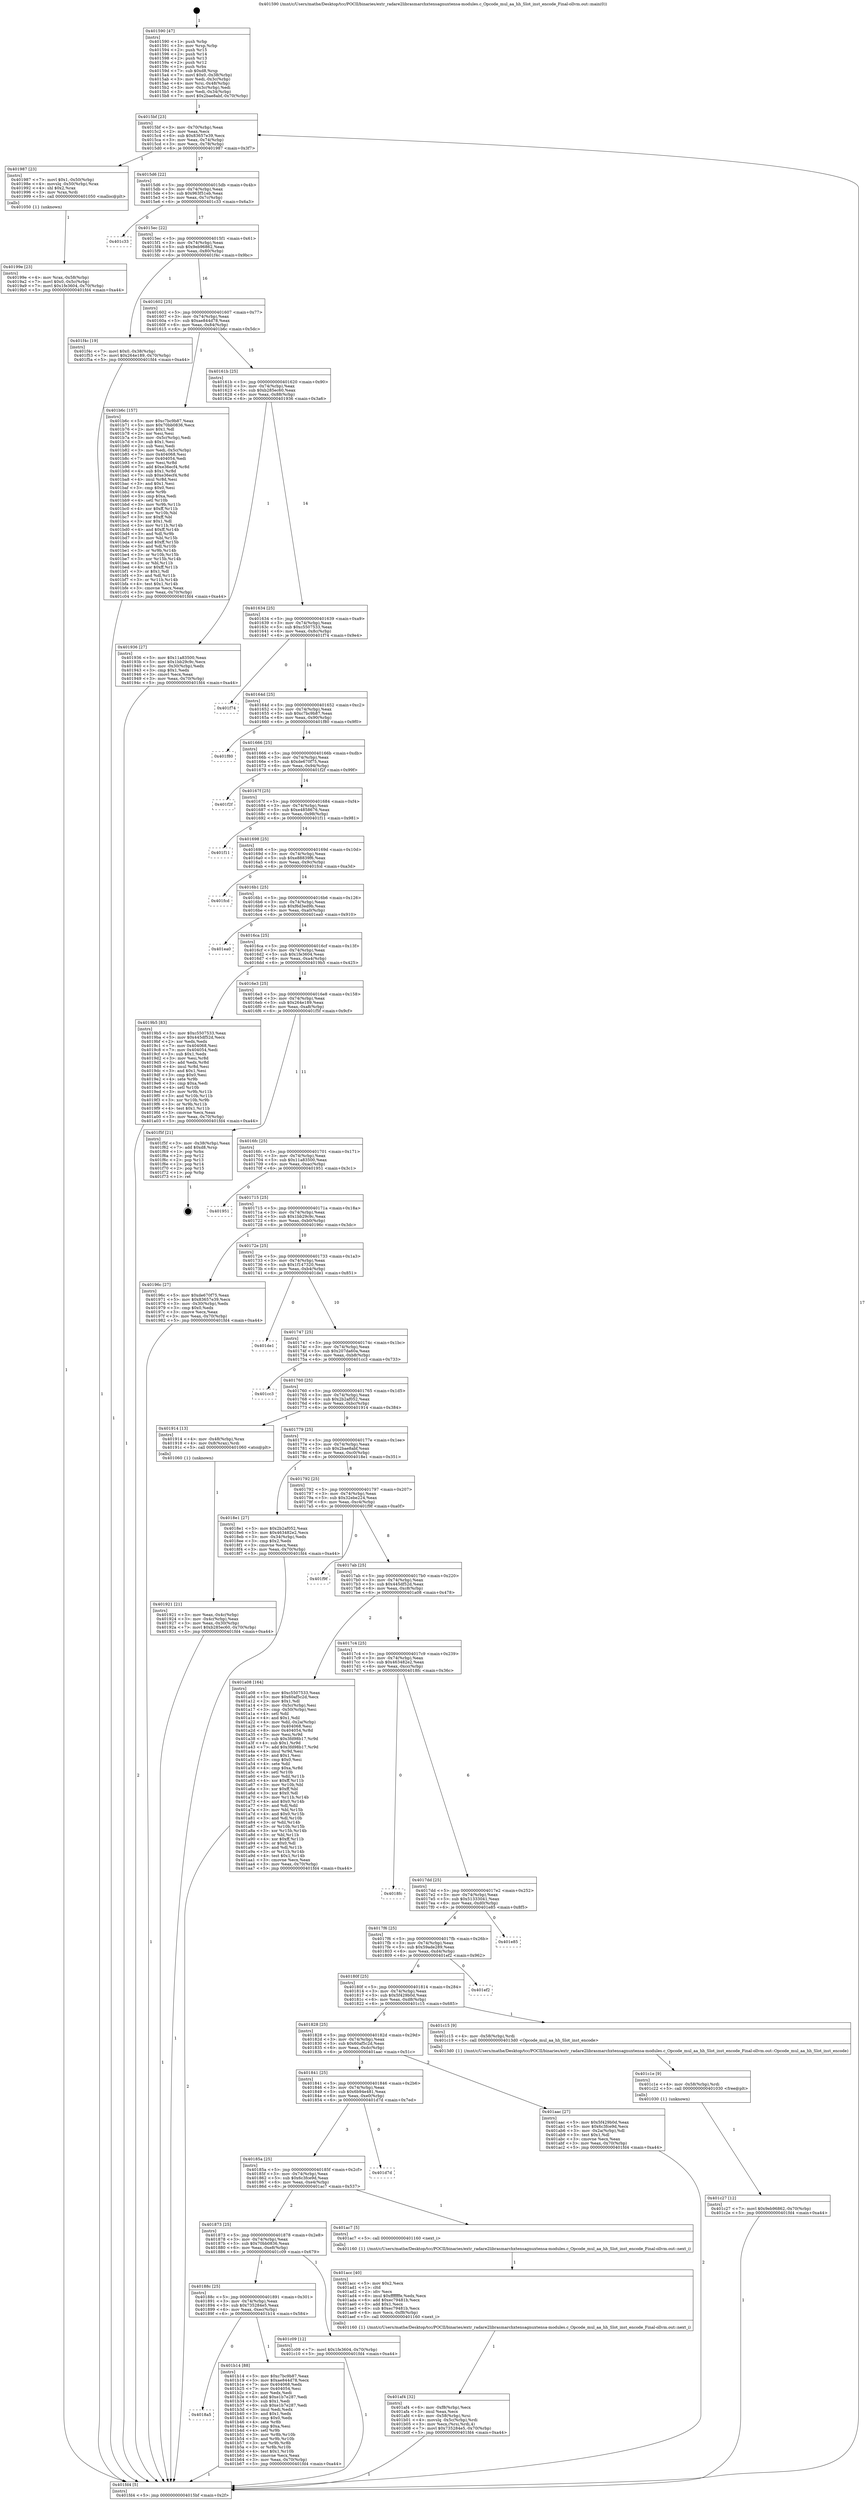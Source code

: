 digraph "0x401590" {
  label = "0x401590 (/mnt/c/Users/mathe/Desktop/tcc/POCII/binaries/extr_radare2librasmarchxtensagnuxtensa-modules.c_Opcode_mul_aa_hh_Slot_inst_encode_Final-ollvm.out::main(0))"
  labelloc = "t"
  node[shape=record]

  Entry [label="",width=0.3,height=0.3,shape=circle,fillcolor=black,style=filled]
  "0x4015bf" [label="{
     0x4015bf [23]\l
     | [instrs]\l
     &nbsp;&nbsp;0x4015bf \<+3\>: mov -0x70(%rbp),%eax\l
     &nbsp;&nbsp;0x4015c2 \<+2\>: mov %eax,%ecx\l
     &nbsp;&nbsp;0x4015c4 \<+6\>: sub $0x83657e39,%ecx\l
     &nbsp;&nbsp;0x4015ca \<+3\>: mov %eax,-0x74(%rbp)\l
     &nbsp;&nbsp;0x4015cd \<+3\>: mov %ecx,-0x78(%rbp)\l
     &nbsp;&nbsp;0x4015d0 \<+6\>: je 0000000000401987 \<main+0x3f7\>\l
  }"]
  "0x401987" [label="{
     0x401987 [23]\l
     | [instrs]\l
     &nbsp;&nbsp;0x401987 \<+7\>: movl $0x1,-0x50(%rbp)\l
     &nbsp;&nbsp;0x40198e \<+4\>: movslq -0x50(%rbp),%rax\l
     &nbsp;&nbsp;0x401992 \<+4\>: shl $0x2,%rax\l
     &nbsp;&nbsp;0x401996 \<+3\>: mov %rax,%rdi\l
     &nbsp;&nbsp;0x401999 \<+5\>: call 0000000000401050 \<malloc@plt\>\l
     | [calls]\l
     &nbsp;&nbsp;0x401050 \{1\} (unknown)\l
  }"]
  "0x4015d6" [label="{
     0x4015d6 [22]\l
     | [instrs]\l
     &nbsp;&nbsp;0x4015d6 \<+5\>: jmp 00000000004015db \<main+0x4b\>\l
     &nbsp;&nbsp;0x4015db \<+3\>: mov -0x74(%rbp),%eax\l
     &nbsp;&nbsp;0x4015de \<+5\>: sub $0x963f51eb,%eax\l
     &nbsp;&nbsp;0x4015e3 \<+3\>: mov %eax,-0x7c(%rbp)\l
     &nbsp;&nbsp;0x4015e6 \<+6\>: je 0000000000401c33 \<main+0x6a3\>\l
  }"]
  Exit [label="",width=0.3,height=0.3,shape=circle,fillcolor=black,style=filled,peripheries=2]
  "0x401c33" [label="{
     0x401c33\l
  }", style=dashed]
  "0x4015ec" [label="{
     0x4015ec [22]\l
     | [instrs]\l
     &nbsp;&nbsp;0x4015ec \<+5\>: jmp 00000000004015f1 \<main+0x61\>\l
     &nbsp;&nbsp;0x4015f1 \<+3\>: mov -0x74(%rbp),%eax\l
     &nbsp;&nbsp;0x4015f4 \<+5\>: sub $0x9eb96862,%eax\l
     &nbsp;&nbsp;0x4015f9 \<+3\>: mov %eax,-0x80(%rbp)\l
     &nbsp;&nbsp;0x4015fc \<+6\>: je 0000000000401f4c \<main+0x9bc\>\l
  }"]
  "0x401c27" [label="{
     0x401c27 [12]\l
     | [instrs]\l
     &nbsp;&nbsp;0x401c27 \<+7\>: movl $0x9eb96862,-0x70(%rbp)\l
     &nbsp;&nbsp;0x401c2e \<+5\>: jmp 0000000000401fd4 \<main+0xa44\>\l
  }"]
  "0x401f4c" [label="{
     0x401f4c [19]\l
     | [instrs]\l
     &nbsp;&nbsp;0x401f4c \<+7\>: movl $0x0,-0x38(%rbp)\l
     &nbsp;&nbsp;0x401f53 \<+7\>: movl $0x264e189,-0x70(%rbp)\l
     &nbsp;&nbsp;0x401f5a \<+5\>: jmp 0000000000401fd4 \<main+0xa44\>\l
  }"]
  "0x401602" [label="{
     0x401602 [25]\l
     | [instrs]\l
     &nbsp;&nbsp;0x401602 \<+5\>: jmp 0000000000401607 \<main+0x77\>\l
     &nbsp;&nbsp;0x401607 \<+3\>: mov -0x74(%rbp),%eax\l
     &nbsp;&nbsp;0x40160a \<+5\>: sub $0xae844d78,%eax\l
     &nbsp;&nbsp;0x40160f \<+6\>: mov %eax,-0x84(%rbp)\l
     &nbsp;&nbsp;0x401615 \<+6\>: je 0000000000401b6c \<main+0x5dc\>\l
  }"]
  "0x401c1e" [label="{
     0x401c1e [9]\l
     | [instrs]\l
     &nbsp;&nbsp;0x401c1e \<+4\>: mov -0x58(%rbp),%rdi\l
     &nbsp;&nbsp;0x401c22 \<+5\>: call 0000000000401030 \<free@plt\>\l
     | [calls]\l
     &nbsp;&nbsp;0x401030 \{1\} (unknown)\l
  }"]
  "0x401b6c" [label="{
     0x401b6c [157]\l
     | [instrs]\l
     &nbsp;&nbsp;0x401b6c \<+5\>: mov $0xc7bc9b87,%eax\l
     &nbsp;&nbsp;0x401b71 \<+5\>: mov $0x70bb0836,%ecx\l
     &nbsp;&nbsp;0x401b76 \<+2\>: mov $0x1,%dl\l
     &nbsp;&nbsp;0x401b78 \<+2\>: xor %esi,%esi\l
     &nbsp;&nbsp;0x401b7a \<+3\>: mov -0x5c(%rbp),%edi\l
     &nbsp;&nbsp;0x401b7d \<+3\>: sub $0x1,%esi\l
     &nbsp;&nbsp;0x401b80 \<+2\>: sub %esi,%edi\l
     &nbsp;&nbsp;0x401b82 \<+3\>: mov %edi,-0x5c(%rbp)\l
     &nbsp;&nbsp;0x401b85 \<+7\>: mov 0x404068,%esi\l
     &nbsp;&nbsp;0x401b8c \<+7\>: mov 0x404054,%edi\l
     &nbsp;&nbsp;0x401b93 \<+3\>: mov %esi,%r8d\l
     &nbsp;&nbsp;0x401b96 \<+7\>: add $0xe36ecf4,%r8d\l
     &nbsp;&nbsp;0x401b9d \<+4\>: sub $0x1,%r8d\l
     &nbsp;&nbsp;0x401ba1 \<+7\>: sub $0xe36ecf4,%r8d\l
     &nbsp;&nbsp;0x401ba8 \<+4\>: imul %r8d,%esi\l
     &nbsp;&nbsp;0x401bac \<+3\>: and $0x1,%esi\l
     &nbsp;&nbsp;0x401baf \<+3\>: cmp $0x0,%esi\l
     &nbsp;&nbsp;0x401bb2 \<+4\>: sete %r9b\l
     &nbsp;&nbsp;0x401bb6 \<+3\>: cmp $0xa,%edi\l
     &nbsp;&nbsp;0x401bb9 \<+4\>: setl %r10b\l
     &nbsp;&nbsp;0x401bbd \<+3\>: mov %r9b,%r11b\l
     &nbsp;&nbsp;0x401bc0 \<+4\>: xor $0xff,%r11b\l
     &nbsp;&nbsp;0x401bc4 \<+3\>: mov %r10b,%bl\l
     &nbsp;&nbsp;0x401bc7 \<+3\>: xor $0xff,%bl\l
     &nbsp;&nbsp;0x401bca \<+3\>: xor $0x1,%dl\l
     &nbsp;&nbsp;0x401bcd \<+3\>: mov %r11b,%r14b\l
     &nbsp;&nbsp;0x401bd0 \<+4\>: and $0xff,%r14b\l
     &nbsp;&nbsp;0x401bd4 \<+3\>: and %dl,%r9b\l
     &nbsp;&nbsp;0x401bd7 \<+3\>: mov %bl,%r15b\l
     &nbsp;&nbsp;0x401bda \<+4\>: and $0xff,%r15b\l
     &nbsp;&nbsp;0x401bde \<+3\>: and %dl,%r10b\l
     &nbsp;&nbsp;0x401be1 \<+3\>: or %r9b,%r14b\l
     &nbsp;&nbsp;0x401be4 \<+3\>: or %r10b,%r15b\l
     &nbsp;&nbsp;0x401be7 \<+3\>: xor %r15b,%r14b\l
     &nbsp;&nbsp;0x401bea \<+3\>: or %bl,%r11b\l
     &nbsp;&nbsp;0x401bed \<+4\>: xor $0xff,%r11b\l
     &nbsp;&nbsp;0x401bf1 \<+3\>: or $0x1,%dl\l
     &nbsp;&nbsp;0x401bf4 \<+3\>: and %dl,%r11b\l
     &nbsp;&nbsp;0x401bf7 \<+3\>: or %r11b,%r14b\l
     &nbsp;&nbsp;0x401bfa \<+4\>: test $0x1,%r14b\l
     &nbsp;&nbsp;0x401bfe \<+3\>: cmovne %ecx,%eax\l
     &nbsp;&nbsp;0x401c01 \<+3\>: mov %eax,-0x70(%rbp)\l
     &nbsp;&nbsp;0x401c04 \<+5\>: jmp 0000000000401fd4 \<main+0xa44\>\l
  }"]
  "0x40161b" [label="{
     0x40161b [25]\l
     | [instrs]\l
     &nbsp;&nbsp;0x40161b \<+5\>: jmp 0000000000401620 \<main+0x90\>\l
     &nbsp;&nbsp;0x401620 \<+3\>: mov -0x74(%rbp),%eax\l
     &nbsp;&nbsp;0x401623 \<+5\>: sub $0xb285ec60,%eax\l
     &nbsp;&nbsp;0x401628 \<+6\>: mov %eax,-0x88(%rbp)\l
     &nbsp;&nbsp;0x40162e \<+6\>: je 0000000000401936 \<main+0x3a6\>\l
  }"]
  "0x4018a5" [label="{
     0x4018a5\l
  }", style=dashed]
  "0x401936" [label="{
     0x401936 [27]\l
     | [instrs]\l
     &nbsp;&nbsp;0x401936 \<+5\>: mov $0x11a83500,%eax\l
     &nbsp;&nbsp;0x40193b \<+5\>: mov $0x1bb29c9c,%ecx\l
     &nbsp;&nbsp;0x401940 \<+3\>: mov -0x30(%rbp),%edx\l
     &nbsp;&nbsp;0x401943 \<+3\>: cmp $0x1,%edx\l
     &nbsp;&nbsp;0x401946 \<+3\>: cmovl %ecx,%eax\l
     &nbsp;&nbsp;0x401949 \<+3\>: mov %eax,-0x70(%rbp)\l
     &nbsp;&nbsp;0x40194c \<+5\>: jmp 0000000000401fd4 \<main+0xa44\>\l
  }"]
  "0x401634" [label="{
     0x401634 [25]\l
     | [instrs]\l
     &nbsp;&nbsp;0x401634 \<+5\>: jmp 0000000000401639 \<main+0xa9\>\l
     &nbsp;&nbsp;0x401639 \<+3\>: mov -0x74(%rbp),%eax\l
     &nbsp;&nbsp;0x40163c \<+5\>: sub $0xc5507533,%eax\l
     &nbsp;&nbsp;0x401641 \<+6\>: mov %eax,-0x8c(%rbp)\l
     &nbsp;&nbsp;0x401647 \<+6\>: je 0000000000401f74 \<main+0x9e4\>\l
  }"]
  "0x401b14" [label="{
     0x401b14 [88]\l
     | [instrs]\l
     &nbsp;&nbsp;0x401b14 \<+5\>: mov $0xc7bc9b87,%eax\l
     &nbsp;&nbsp;0x401b19 \<+5\>: mov $0xae844d78,%ecx\l
     &nbsp;&nbsp;0x401b1e \<+7\>: mov 0x404068,%edx\l
     &nbsp;&nbsp;0x401b25 \<+7\>: mov 0x404054,%esi\l
     &nbsp;&nbsp;0x401b2c \<+2\>: mov %edx,%edi\l
     &nbsp;&nbsp;0x401b2e \<+6\>: add $0xe1b7e287,%edi\l
     &nbsp;&nbsp;0x401b34 \<+3\>: sub $0x1,%edi\l
     &nbsp;&nbsp;0x401b37 \<+6\>: sub $0xe1b7e287,%edi\l
     &nbsp;&nbsp;0x401b3d \<+3\>: imul %edi,%edx\l
     &nbsp;&nbsp;0x401b40 \<+3\>: and $0x1,%edx\l
     &nbsp;&nbsp;0x401b43 \<+3\>: cmp $0x0,%edx\l
     &nbsp;&nbsp;0x401b46 \<+4\>: sete %r8b\l
     &nbsp;&nbsp;0x401b4a \<+3\>: cmp $0xa,%esi\l
     &nbsp;&nbsp;0x401b4d \<+4\>: setl %r9b\l
     &nbsp;&nbsp;0x401b51 \<+3\>: mov %r8b,%r10b\l
     &nbsp;&nbsp;0x401b54 \<+3\>: and %r9b,%r10b\l
     &nbsp;&nbsp;0x401b57 \<+3\>: xor %r9b,%r8b\l
     &nbsp;&nbsp;0x401b5a \<+3\>: or %r8b,%r10b\l
     &nbsp;&nbsp;0x401b5d \<+4\>: test $0x1,%r10b\l
     &nbsp;&nbsp;0x401b61 \<+3\>: cmovne %ecx,%eax\l
     &nbsp;&nbsp;0x401b64 \<+3\>: mov %eax,-0x70(%rbp)\l
     &nbsp;&nbsp;0x401b67 \<+5\>: jmp 0000000000401fd4 \<main+0xa44\>\l
  }"]
  "0x401f74" [label="{
     0x401f74\l
  }", style=dashed]
  "0x40164d" [label="{
     0x40164d [25]\l
     | [instrs]\l
     &nbsp;&nbsp;0x40164d \<+5\>: jmp 0000000000401652 \<main+0xc2\>\l
     &nbsp;&nbsp;0x401652 \<+3\>: mov -0x74(%rbp),%eax\l
     &nbsp;&nbsp;0x401655 \<+5\>: sub $0xc7bc9b87,%eax\l
     &nbsp;&nbsp;0x40165a \<+6\>: mov %eax,-0x90(%rbp)\l
     &nbsp;&nbsp;0x401660 \<+6\>: je 0000000000401f80 \<main+0x9f0\>\l
  }"]
  "0x40188c" [label="{
     0x40188c [25]\l
     | [instrs]\l
     &nbsp;&nbsp;0x40188c \<+5\>: jmp 0000000000401891 \<main+0x301\>\l
     &nbsp;&nbsp;0x401891 \<+3\>: mov -0x74(%rbp),%eax\l
     &nbsp;&nbsp;0x401894 \<+5\>: sub $0x735284e5,%eax\l
     &nbsp;&nbsp;0x401899 \<+6\>: mov %eax,-0xec(%rbp)\l
     &nbsp;&nbsp;0x40189f \<+6\>: je 0000000000401b14 \<main+0x584\>\l
  }"]
  "0x401f80" [label="{
     0x401f80\l
  }", style=dashed]
  "0x401666" [label="{
     0x401666 [25]\l
     | [instrs]\l
     &nbsp;&nbsp;0x401666 \<+5\>: jmp 000000000040166b \<main+0xdb\>\l
     &nbsp;&nbsp;0x40166b \<+3\>: mov -0x74(%rbp),%eax\l
     &nbsp;&nbsp;0x40166e \<+5\>: sub $0xde670f75,%eax\l
     &nbsp;&nbsp;0x401673 \<+6\>: mov %eax,-0x94(%rbp)\l
     &nbsp;&nbsp;0x401679 \<+6\>: je 0000000000401f2f \<main+0x99f\>\l
  }"]
  "0x401c09" [label="{
     0x401c09 [12]\l
     | [instrs]\l
     &nbsp;&nbsp;0x401c09 \<+7\>: movl $0x1fe3604,-0x70(%rbp)\l
     &nbsp;&nbsp;0x401c10 \<+5\>: jmp 0000000000401fd4 \<main+0xa44\>\l
  }"]
  "0x401f2f" [label="{
     0x401f2f\l
  }", style=dashed]
  "0x40167f" [label="{
     0x40167f [25]\l
     | [instrs]\l
     &nbsp;&nbsp;0x40167f \<+5\>: jmp 0000000000401684 \<main+0xf4\>\l
     &nbsp;&nbsp;0x401684 \<+3\>: mov -0x74(%rbp),%eax\l
     &nbsp;&nbsp;0x401687 \<+5\>: sub $0xe4858676,%eax\l
     &nbsp;&nbsp;0x40168c \<+6\>: mov %eax,-0x98(%rbp)\l
     &nbsp;&nbsp;0x401692 \<+6\>: je 0000000000401f11 \<main+0x981\>\l
  }"]
  "0x401af4" [label="{
     0x401af4 [32]\l
     | [instrs]\l
     &nbsp;&nbsp;0x401af4 \<+6\>: mov -0xf8(%rbp),%ecx\l
     &nbsp;&nbsp;0x401afa \<+3\>: imul %eax,%ecx\l
     &nbsp;&nbsp;0x401afd \<+4\>: mov -0x58(%rbp),%rsi\l
     &nbsp;&nbsp;0x401b01 \<+4\>: movslq -0x5c(%rbp),%rdi\l
     &nbsp;&nbsp;0x401b05 \<+3\>: mov %ecx,(%rsi,%rdi,4)\l
     &nbsp;&nbsp;0x401b08 \<+7\>: movl $0x735284e5,-0x70(%rbp)\l
     &nbsp;&nbsp;0x401b0f \<+5\>: jmp 0000000000401fd4 \<main+0xa44\>\l
  }"]
  "0x401f11" [label="{
     0x401f11\l
  }", style=dashed]
  "0x401698" [label="{
     0x401698 [25]\l
     | [instrs]\l
     &nbsp;&nbsp;0x401698 \<+5\>: jmp 000000000040169d \<main+0x10d\>\l
     &nbsp;&nbsp;0x40169d \<+3\>: mov -0x74(%rbp),%eax\l
     &nbsp;&nbsp;0x4016a0 \<+5\>: sub $0xe88839f6,%eax\l
     &nbsp;&nbsp;0x4016a5 \<+6\>: mov %eax,-0x9c(%rbp)\l
     &nbsp;&nbsp;0x4016ab \<+6\>: je 0000000000401fcd \<main+0xa3d\>\l
  }"]
  "0x401acc" [label="{
     0x401acc [40]\l
     | [instrs]\l
     &nbsp;&nbsp;0x401acc \<+5\>: mov $0x2,%ecx\l
     &nbsp;&nbsp;0x401ad1 \<+1\>: cltd\l
     &nbsp;&nbsp;0x401ad2 \<+2\>: idiv %ecx\l
     &nbsp;&nbsp;0x401ad4 \<+6\>: imul $0xfffffffe,%edx,%ecx\l
     &nbsp;&nbsp;0x401ada \<+6\>: add $0xec79481b,%ecx\l
     &nbsp;&nbsp;0x401ae0 \<+3\>: add $0x1,%ecx\l
     &nbsp;&nbsp;0x401ae3 \<+6\>: sub $0xec79481b,%ecx\l
     &nbsp;&nbsp;0x401ae9 \<+6\>: mov %ecx,-0xf8(%rbp)\l
     &nbsp;&nbsp;0x401aef \<+5\>: call 0000000000401160 \<next_i\>\l
     | [calls]\l
     &nbsp;&nbsp;0x401160 \{1\} (/mnt/c/Users/mathe/Desktop/tcc/POCII/binaries/extr_radare2librasmarchxtensagnuxtensa-modules.c_Opcode_mul_aa_hh_Slot_inst_encode_Final-ollvm.out::next_i)\l
  }"]
  "0x401fcd" [label="{
     0x401fcd\l
  }", style=dashed]
  "0x4016b1" [label="{
     0x4016b1 [25]\l
     | [instrs]\l
     &nbsp;&nbsp;0x4016b1 \<+5\>: jmp 00000000004016b6 \<main+0x126\>\l
     &nbsp;&nbsp;0x4016b6 \<+3\>: mov -0x74(%rbp),%eax\l
     &nbsp;&nbsp;0x4016b9 \<+5\>: sub $0xf6d3ed9b,%eax\l
     &nbsp;&nbsp;0x4016be \<+6\>: mov %eax,-0xa0(%rbp)\l
     &nbsp;&nbsp;0x4016c4 \<+6\>: je 0000000000401ea0 \<main+0x910\>\l
  }"]
  "0x401873" [label="{
     0x401873 [25]\l
     | [instrs]\l
     &nbsp;&nbsp;0x401873 \<+5\>: jmp 0000000000401878 \<main+0x2e8\>\l
     &nbsp;&nbsp;0x401878 \<+3\>: mov -0x74(%rbp),%eax\l
     &nbsp;&nbsp;0x40187b \<+5\>: sub $0x70bb0836,%eax\l
     &nbsp;&nbsp;0x401880 \<+6\>: mov %eax,-0xe8(%rbp)\l
     &nbsp;&nbsp;0x401886 \<+6\>: je 0000000000401c09 \<main+0x679\>\l
  }"]
  "0x401ea0" [label="{
     0x401ea0\l
  }", style=dashed]
  "0x4016ca" [label="{
     0x4016ca [25]\l
     | [instrs]\l
     &nbsp;&nbsp;0x4016ca \<+5\>: jmp 00000000004016cf \<main+0x13f\>\l
     &nbsp;&nbsp;0x4016cf \<+3\>: mov -0x74(%rbp),%eax\l
     &nbsp;&nbsp;0x4016d2 \<+5\>: sub $0x1fe3604,%eax\l
     &nbsp;&nbsp;0x4016d7 \<+6\>: mov %eax,-0xa4(%rbp)\l
     &nbsp;&nbsp;0x4016dd \<+6\>: je 00000000004019b5 \<main+0x425\>\l
  }"]
  "0x401ac7" [label="{
     0x401ac7 [5]\l
     | [instrs]\l
     &nbsp;&nbsp;0x401ac7 \<+5\>: call 0000000000401160 \<next_i\>\l
     | [calls]\l
     &nbsp;&nbsp;0x401160 \{1\} (/mnt/c/Users/mathe/Desktop/tcc/POCII/binaries/extr_radare2librasmarchxtensagnuxtensa-modules.c_Opcode_mul_aa_hh_Slot_inst_encode_Final-ollvm.out::next_i)\l
  }"]
  "0x4019b5" [label="{
     0x4019b5 [83]\l
     | [instrs]\l
     &nbsp;&nbsp;0x4019b5 \<+5\>: mov $0xc5507533,%eax\l
     &nbsp;&nbsp;0x4019ba \<+5\>: mov $0x445df52d,%ecx\l
     &nbsp;&nbsp;0x4019bf \<+2\>: xor %edx,%edx\l
     &nbsp;&nbsp;0x4019c1 \<+7\>: mov 0x404068,%esi\l
     &nbsp;&nbsp;0x4019c8 \<+7\>: mov 0x404054,%edi\l
     &nbsp;&nbsp;0x4019cf \<+3\>: sub $0x1,%edx\l
     &nbsp;&nbsp;0x4019d2 \<+3\>: mov %esi,%r8d\l
     &nbsp;&nbsp;0x4019d5 \<+3\>: add %edx,%r8d\l
     &nbsp;&nbsp;0x4019d8 \<+4\>: imul %r8d,%esi\l
     &nbsp;&nbsp;0x4019dc \<+3\>: and $0x1,%esi\l
     &nbsp;&nbsp;0x4019df \<+3\>: cmp $0x0,%esi\l
     &nbsp;&nbsp;0x4019e2 \<+4\>: sete %r9b\l
     &nbsp;&nbsp;0x4019e6 \<+3\>: cmp $0xa,%edi\l
     &nbsp;&nbsp;0x4019e9 \<+4\>: setl %r10b\l
     &nbsp;&nbsp;0x4019ed \<+3\>: mov %r9b,%r11b\l
     &nbsp;&nbsp;0x4019f0 \<+3\>: and %r10b,%r11b\l
     &nbsp;&nbsp;0x4019f3 \<+3\>: xor %r10b,%r9b\l
     &nbsp;&nbsp;0x4019f6 \<+3\>: or %r9b,%r11b\l
     &nbsp;&nbsp;0x4019f9 \<+4\>: test $0x1,%r11b\l
     &nbsp;&nbsp;0x4019fd \<+3\>: cmovne %ecx,%eax\l
     &nbsp;&nbsp;0x401a00 \<+3\>: mov %eax,-0x70(%rbp)\l
     &nbsp;&nbsp;0x401a03 \<+5\>: jmp 0000000000401fd4 \<main+0xa44\>\l
  }"]
  "0x4016e3" [label="{
     0x4016e3 [25]\l
     | [instrs]\l
     &nbsp;&nbsp;0x4016e3 \<+5\>: jmp 00000000004016e8 \<main+0x158\>\l
     &nbsp;&nbsp;0x4016e8 \<+3\>: mov -0x74(%rbp),%eax\l
     &nbsp;&nbsp;0x4016eb \<+5\>: sub $0x264e189,%eax\l
     &nbsp;&nbsp;0x4016f0 \<+6\>: mov %eax,-0xa8(%rbp)\l
     &nbsp;&nbsp;0x4016f6 \<+6\>: je 0000000000401f5f \<main+0x9cf\>\l
  }"]
  "0x40185a" [label="{
     0x40185a [25]\l
     | [instrs]\l
     &nbsp;&nbsp;0x40185a \<+5\>: jmp 000000000040185f \<main+0x2cf\>\l
     &nbsp;&nbsp;0x40185f \<+3\>: mov -0x74(%rbp),%eax\l
     &nbsp;&nbsp;0x401862 \<+5\>: sub $0x6c3fce9d,%eax\l
     &nbsp;&nbsp;0x401867 \<+6\>: mov %eax,-0xe4(%rbp)\l
     &nbsp;&nbsp;0x40186d \<+6\>: je 0000000000401ac7 \<main+0x537\>\l
  }"]
  "0x401f5f" [label="{
     0x401f5f [21]\l
     | [instrs]\l
     &nbsp;&nbsp;0x401f5f \<+3\>: mov -0x38(%rbp),%eax\l
     &nbsp;&nbsp;0x401f62 \<+7\>: add $0xd8,%rsp\l
     &nbsp;&nbsp;0x401f69 \<+1\>: pop %rbx\l
     &nbsp;&nbsp;0x401f6a \<+2\>: pop %r12\l
     &nbsp;&nbsp;0x401f6c \<+2\>: pop %r13\l
     &nbsp;&nbsp;0x401f6e \<+2\>: pop %r14\l
     &nbsp;&nbsp;0x401f70 \<+2\>: pop %r15\l
     &nbsp;&nbsp;0x401f72 \<+1\>: pop %rbp\l
     &nbsp;&nbsp;0x401f73 \<+1\>: ret\l
  }"]
  "0x4016fc" [label="{
     0x4016fc [25]\l
     | [instrs]\l
     &nbsp;&nbsp;0x4016fc \<+5\>: jmp 0000000000401701 \<main+0x171\>\l
     &nbsp;&nbsp;0x401701 \<+3\>: mov -0x74(%rbp),%eax\l
     &nbsp;&nbsp;0x401704 \<+5\>: sub $0x11a83500,%eax\l
     &nbsp;&nbsp;0x401709 \<+6\>: mov %eax,-0xac(%rbp)\l
     &nbsp;&nbsp;0x40170f \<+6\>: je 0000000000401951 \<main+0x3c1\>\l
  }"]
  "0x401d7d" [label="{
     0x401d7d\l
  }", style=dashed]
  "0x401951" [label="{
     0x401951\l
  }", style=dashed]
  "0x401715" [label="{
     0x401715 [25]\l
     | [instrs]\l
     &nbsp;&nbsp;0x401715 \<+5\>: jmp 000000000040171a \<main+0x18a\>\l
     &nbsp;&nbsp;0x40171a \<+3\>: mov -0x74(%rbp),%eax\l
     &nbsp;&nbsp;0x40171d \<+5\>: sub $0x1bb29c9c,%eax\l
     &nbsp;&nbsp;0x401722 \<+6\>: mov %eax,-0xb0(%rbp)\l
     &nbsp;&nbsp;0x401728 \<+6\>: je 000000000040196c \<main+0x3dc\>\l
  }"]
  "0x401841" [label="{
     0x401841 [25]\l
     | [instrs]\l
     &nbsp;&nbsp;0x401841 \<+5\>: jmp 0000000000401846 \<main+0x2b6\>\l
     &nbsp;&nbsp;0x401846 \<+3\>: mov -0x74(%rbp),%eax\l
     &nbsp;&nbsp;0x401849 \<+5\>: sub $0x6b94e481,%eax\l
     &nbsp;&nbsp;0x40184e \<+6\>: mov %eax,-0xe0(%rbp)\l
     &nbsp;&nbsp;0x401854 \<+6\>: je 0000000000401d7d \<main+0x7ed\>\l
  }"]
  "0x40196c" [label="{
     0x40196c [27]\l
     | [instrs]\l
     &nbsp;&nbsp;0x40196c \<+5\>: mov $0xde670f75,%eax\l
     &nbsp;&nbsp;0x401971 \<+5\>: mov $0x83657e39,%ecx\l
     &nbsp;&nbsp;0x401976 \<+3\>: mov -0x30(%rbp),%edx\l
     &nbsp;&nbsp;0x401979 \<+3\>: cmp $0x0,%edx\l
     &nbsp;&nbsp;0x40197c \<+3\>: cmove %ecx,%eax\l
     &nbsp;&nbsp;0x40197f \<+3\>: mov %eax,-0x70(%rbp)\l
     &nbsp;&nbsp;0x401982 \<+5\>: jmp 0000000000401fd4 \<main+0xa44\>\l
  }"]
  "0x40172e" [label="{
     0x40172e [25]\l
     | [instrs]\l
     &nbsp;&nbsp;0x40172e \<+5\>: jmp 0000000000401733 \<main+0x1a3\>\l
     &nbsp;&nbsp;0x401733 \<+3\>: mov -0x74(%rbp),%eax\l
     &nbsp;&nbsp;0x401736 \<+5\>: sub $0x1f147320,%eax\l
     &nbsp;&nbsp;0x40173b \<+6\>: mov %eax,-0xb4(%rbp)\l
     &nbsp;&nbsp;0x401741 \<+6\>: je 0000000000401de1 \<main+0x851\>\l
  }"]
  "0x401aac" [label="{
     0x401aac [27]\l
     | [instrs]\l
     &nbsp;&nbsp;0x401aac \<+5\>: mov $0x5f429b0d,%eax\l
     &nbsp;&nbsp;0x401ab1 \<+5\>: mov $0x6c3fce9d,%ecx\l
     &nbsp;&nbsp;0x401ab6 \<+3\>: mov -0x2a(%rbp),%dl\l
     &nbsp;&nbsp;0x401ab9 \<+3\>: test $0x1,%dl\l
     &nbsp;&nbsp;0x401abc \<+3\>: cmovne %ecx,%eax\l
     &nbsp;&nbsp;0x401abf \<+3\>: mov %eax,-0x70(%rbp)\l
     &nbsp;&nbsp;0x401ac2 \<+5\>: jmp 0000000000401fd4 \<main+0xa44\>\l
  }"]
  "0x401de1" [label="{
     0x401de1\l
  }", style=dashed]
  "0x401747" [label="{
     0x401747 [25]\l
     | [instrs]\l
     &nbsp;&nbsp;0x401747 \<+5\>: jmp 000000000040174c \<main+0x1bc\>\l
     &nbsp;&nbsp;0x40174c \<+3\>: mov -0x74(%rbp),%eax\l
     &nbsp;&nbsp;0x40174f \<+5\>: sub $0x207da60a,%eax\l
     &nbsp;&nbsp;0x401754 \<+6\>: mov %eax,-0xb8(%rbp)\l
     &nbsp;&nbsp;0x40175a \<+6\>: je 0000000000401cc3 \<main+0x733\>\l
  }"]
  "0x401828" [label="{
     0x401828 [25]\l
     | [instrs]\l
     &nbsp;&nbsp;0x401828 \<+5\>: jmp 000000000040182d \<main+0x29d\>\l
     &nbsp;&nbsp;0x40182d \<+3\>: mov -0x74(%rbp),%eax\l
     &nbsp;&nbsp;0x401830 \<+5\>: sub $0x60af5c2d,%eax\l
     &nbsp;&nbsp;0x401835 \<+6\>: mov %eax,-0xdc(%rbp)\l
     &nbsp;&nbsp;0x40183b \<+6\>: je 0000000000401aac \<main+0x51c\>\l
  }"]
  "0x401cc3" [label="{
     0x401cc3\l
  }", style=dashed]
  "0x401760" [label="{
     0x401760 [25]\l
     | [instrs]\l
     &nbsp;&nbsp;0x401760 \<+5\>: jmp 0000000000401765 \<main+0x1d5\>\l
     &nbsp;&nbsp;0x401765 \<+3\>: mov -0x74(%rbp),%eax\l
     &nbsp;&nbsp;0x401768 \<+5\>: sub $0x2b2af052,%eax\l
     &nbsp;&nbsp;0x40176d \<+6\>: mov %eax,-0xbc(%rbp)\l
     &nbsp;&nbsp;0x401773 \<+6\>: je 0000000000401914 \<main+0x384\>\l
  }"]
  "0x401c15" [label="{
     0x401c15 [9]\l
     | [instrs]\l
     &nbsp;&nbsp;0x401c15 \<+4\>: mov -0x58(%rbp),%rdi\l
     &nbsp;&nbsp;0x401c19 \<+5\>: call 00000000004013d0 \<Opcode_mul_aa_hh_Slot_inst_encode\>\l
     | [calls]\l
     &nbsp;&nbsp;0x4013d0 \{1\} (/mnt/c/Users/mathe/Desktop/tcc/POCII/binaries/extr_radare2librasmarchxtensagnuxtensa-modules.c_Opcode_mul_aa_hh_Slot_inst_encode_Final-ollvm.out::Opcode_mul_aa_hh_Slot_inst_encode)\l
  }"]
  "0x401914" [label="{
     0x401914 [13]\l
     | [instrs]\l
     &nbsp;&nbsp;0x401914 \<+4\>: mov -0x48(%rbp),%rax\l
     &nbsp;&nbsp;0x401918 \<+4\>: mov 0x8(%rax),%rdi\l
     &nbsp;&nbsp;0x40191c \<+5\>: call 0000000000401060 \<atoi@plt\>\l
     | [calls]\l
     &nbsp;&nbsp;0x401060 \{1\} (unknown)\l
  }"]
  "0x401779" [label="{
     0x401779 [25]\l
     | [instrs]\l
     &nbsp;&nbsp;0x401779 \<+5\>: jmp 000000000040177e \<main+0x1ee\>\l
     &nbsp;&nbsp;0x40177e \<+3\>: mov -0x74(%rbp),%eax\l
     &nbsp;&nbsp;0x401781 \<+5\>: sub $0x2bae8abf,%eax\l
     &nbsp;&nbsp;0x401786 \<+6\>: mov %eax,-0xc0(%rbp)\l
     &nbsp;&nbsp;0x40178c \<+6\>: je 00000000004018e1 \<main+0x351\>\l
  }"]
  "0x40180f" [label="{
     0x40180f [25]\l
     | [instrs]\l
     &nbsp;&nbsp;0x40180f \<+5\>: jmp 0000000000401814 \<main+0x284\>\l
     &nbsp;&nbsp;0x401814 \<+3\>: mov -0x74(%rbp),%eax\l
     &nbsp;&nbsp;0x401817 \<+5\>: sub $0x5f429b0d,%eax\l
     &nbsp;&nbsp;0x40181c \<+6\>: mov %eax,-0xd8(%rbp)\l
     &nbsp;&nbsp;0x401822 \<+6\>: je 0000000000401c15 \<main+0x685\>\l
  }"]
  "0x4018e1" [label="{
     0x4018e1 [27]\l
     | [instrs]\l
     &nbsp;&nbsp;0x4018e1 \<+5\>: mov $0x2b2af052,%eax\l
     &nbsp;&nbsp;0x4018e6 \<+5\>: mov $0x463482e2,%ecx\l
     &nbsp;&nbsp;0x4018eb \<+3\>: mov -0x34(%rbp),%edx\l
     &nbsp;&nbsp;0x4018ee \<+3\>: cmp $0x2,%edx\l
     &nbsp;&nbsp;0x4018f1 \<+3\>: cmovne %ecx,%eax\l
     &nbsp;&nbsp;0x4018f4 \<+3\>: mov %eax,-0x70(%rbp)\l
     &nbsp;&nbsp;0x4018f7 \<+5\>: jmp 0000000000401fd4 \<main+0xa44\>\l
  }"]
  "0x401792" [label="{
     0x401792 [25]\l
     | [instrs]\l
     &nbsp;&nbsp;0x401792 \<+5\>: jmp 0000000000401797 \<main+0x207\>\l
     &nbsp;&nbsp;0x401797 \<+3\>: mov -0x74(%rbp),%eax\l
     &nbsp;&nbsp;0x40179a \<+5\>: sub $0x32ebe224,%eax\l
     &nbsp;&nbsp;0x40179f \<+6\>: mov %eax,-0xc4(%rbp)\l
     &nbsp;&nbsp;0x4017a5 \<+6\>: je 0000000000401f9f \<main+0xa0f\>\l
  }"]
  "0x401fd4" [label="{
     0x401fd4 [5]\l
     | [instrs]\l
     &nbsp;&nbsp;0x401fd4 \<+5\>: jmp 00000000004015bf \<main+0x2f\>\l
  }"]
  "0x401590" [label="{
     0x401590 [47]\l
     | [instrs]\l
     &nbsp;&nbsp;0x401590 \<+1\>: push %rbp\l
     &nbsp;&nbsp;0x401591 \<+3\>: mov %rsp,%rbp\l
     &nbsp;&nbsp;0x401594 \<+2\>: push %r15\l
     &nbsp;&nbsp;0x401596 \<+2\>: push %r14\l
     &nbsp;&nbsp;0x401598 \<+2\>: push %r13\l
     &nbsp;&nbsp;0x40159a \<+2\>: push %r12\l
     &nbsp;&nbsp;0x40159c \<+1\>: push %rbx\l
     &nbsp;&nbsp;0x40159d \<+7\>: sub $0xd8,%rsp\l
     &nbsp;&nbsp;0x4015a4 \<+7\>: movl $0x0,-0x38(%rbp)\l
     &nbsp;&nbsp;0x4015ab \<+3\>: mov %edi,-0x3c(%rbp)\l
     &nbsp;&nbsp;0x4015ae \<+4\>: mov %rsi,-0x48(%rbp)\l
     &nbsp;&nbsp;0x4015b2 \<+3\>: mov -0x3c(%rbp),%edi\l
     &nbsp;&nbsp;0x4015b5 \<+3\>: mov %edi,-0x34(%rbp)\l
     &nbsp;&nbsp;0x4015b8 \<+7\>: movl $0x2bae8abf,-0x70(%rbp)\l
  }"]
  "0x401921" [label="{
     0x401921 [21]\l
     | [instrs]\l
     &nbsp;&nbsp;0x401921 \<+3\>: mov %eax,-0x4c(%rbp)\l
     &nbsp;&nbsp;0x401924 \<+3\>: mov -0x4c(%rbp),%eax\l
     &nbsp;&nbsp;0x401927 \<+3\>: mov %eax,-0x30(%rbp)\l
     &nbsp;&nbsp;0x40192a \<+7\>: movl $0xb285ec60,-0x70(%rbp)\l
     &nbsp;&nbsp;0x401931 \<+5\>: jmp 0000000000401fd4 \<main+0xa44\>\l
  }"]
  "0x40199e" [label="{
     0x40199e [23]\l
     | [instrs]\l
     &nbsp;&nbsp;0x40199e \<+4\>: mov %rax,-0x58(%rbp)\l
     &nbsp;&nbsp;0x4019a2 \<+7\>: movl $0x0,-0x5c(%rbp)\l
     &nbsp;&nbsp;0x4019a9 \<+7\>: movl $0x1fe3604,-0x70(%rbp)\l
     &nbsp;&nbsp;0x4019b0 \<+5\>: jmp 0000000000401fd4 \<main+0xa44\>\l
  }"]
  "0x401ef2" [label="{
     0x401ef2\l
  }", style=dashed]
  "0x401f9f" [label="{
     0x401f9f\l
  }", style=dashed]
  "0x4017ab" [label="{
     0x4017ab [25]\l
     | [instrs]\l
     &nbsp;&nbsp;0x4017ab \<+5\>: jmp 00000000004017b0 \<main+0x220\>\l
     &nbsp;&nbsp;0x4017b0 \<+3\>: mov -0x74(%rbp),%eax\l
     &nbsp;&nbsp;0x4017b3 \<+5\>: sub $0x445df52d,%eax\l
     &nbsp;&nbsp;0x4017b8 \<+6\>: mov %eax,-0xc8(%rbp)\l
     &nbsp;&nbsp;0x4017be \<+6\>: je 0000000000401a08 \<main+0x478\>\l
  }"]
  "0x4017f6" [label="{
     0x4017f6 [25]\l
     | [instrs]\l
     &nbsp;&nbsp;0x4017f6 \<+5\>: jmp 00000000004017fb \<main+0x26b\>\l
     &nbsp;&nbsp;0x4017fb \<+3\>: mov -0x74(%rbp),%eax\l
     &nbsp;&nbsp;0x4017fe \<+5\>: sub $0x59ade289,%eax\l
     &nbsp;&nbsp;0x401803 \<+6\>: mov %eax,-0xd4(%rbp)\l
     &nbsp;&nbsp;0x401809 \<+6\>: je 0000000000401ef2 \<main+0x962\>\l
  }"]
  "0x401a08" [label="{
     0x401a08 [164]\l
     | [instrs]\l
     &nbsp;&nbsp;0x401a08 \<+5\>: mov $0xc5507533,%eax\l
     &nbsp;&nbsp;0x401a0d \<+5\>: mov $0x60af5c2d,%ecx\l
     &nbsp;&nbsp;0x401a12 \<+2\>: mov $0x1,%dl\l
     &nbsp;&nbsp;0x401a14 \<+3\>: mov -0x5c(%rbp),%esi\l
     &nbsp;&nbsp;0x401a17 \<+3\>: cmp -0x50(%rbp),%esi\l
     &nbsp;&nbsp;0x401a1a \<+4\>: setl %dil\l
     &nbsp;&nbsp;0x401a1e \<+4\>: and $0x1,%dil\l
     &nbsp;&nbsp;0x401a22 \<+4\>: mov %dil,-0x2a(%rbp)\l
     &nbsp;&nbsp;0x401a26 \<+7\>: mov 0x404068,%esi\l
     &nbsp;&nbsp;0x401a2d \<+8\>: mov 0x404054,%r8d\l
     &nbsp;&nbsp;0x401a35 \<+3\>: mov %esi,%r9d\l
     &nbsp;&nbsp;0x401a38 \<+7\>: sub $0x3fd98b17,%r9d\l
     &nbsp;&nbsp;0x401a3f \<+4\>: sub $0x1,%r9d\l
     &nbsp;&nbsp;0x401a43 \<+7\>: add $0x3fd98b17,%r9d\l
     &nbsp;&nbsp;0x401a4a \<+4\>: imul %r9d,%esi\l
     &nbsp;&nbsp;0x401a4e \<+3\>: and $0x1,%esi\l
     &nbsp;&nbsp;0x401a51 \<+3\>: cmp $0x0,%esi\l
     &nbsp;&nbsp;0x401a54 \<+4\>: sete %dil\l
     &nbsp;&nbsp;0x401a58 \<+4\>: cmp $0xa,%r8d\l
     &nbsp;&nbsp;0x401a5c \<+4\>: setl %r10b\l
     &nbsp;&nbsp;0x401a60 \<+3\>: mov %dil,%r11b\l
     &nbsp;&nbsp;0x401a63 \<+4\>: xor $0xff,%r11b\l
     &nbsp;&nbsp;0x401a67 \<+3\>: mov %r10b,%bl\l
     &nbsp;&nbsp;0x401a6a \<+3\>: xor $0xff,%bl\l
     &nbsp;&nbsp;0x401a6d \<+3\>: xor $0x0,%dl\l
     &nbsp;&nbsp;0x401a70 \<+3\>: mov %r11b,%r14b\l
     &nbsp;&nbsp;0x401a73 \<+4\>: and $0x0,%r14b\l
     &nbsp;&nbsp;0x401a77 \<+3\>: and %dl,%dil\l
     &nbsp;&nbsp;0x401a7a \<+3\>: mov %bl,%r15b\l
     &nbsp;&nbsp;0x401a7d \<+4\>: and $0x0,%r15b\l
     &nbsp;&nbsp;0x401a81 \<+3\>: and %dl,%r10b\l
     &nbsp;&nbsp;0x401a84 \<+3\>: or %dil,%r14b\l
     &nbsp;&nbsp;0x401a87 \<+3\>: or %r10b,%r15b\l
     &nbsp;&nbsp;0x401a8a \<+3\>: xor %r15b,%r14b\l
     &nbsp;&nbsp;0x401a8d \<+3\>: or %bl,%r11b\l
     &nbsp;&nbsp;0x401a90 \<+4\>: xor $0xff,%r11b\l
     &nbsp;&nbsp;0x401a94 \<+3\>: or $0x0,%dl\l
     &nbsp;&nbsp;0x401a97 \<+3\>: and %dl,%r11b\l
     &nbsp;&nbsp;0x401a9a \<+3\>: or %r11b,%r14b\l
     &nbsp;&nbsp;0x401a9d \<+4\>: test $0x1,%r14b\l
     &nbsp;&nbsp;0x401aa1 \<+3\>: cmovne %ecx,%eax\l
     &nbsp;&nbsp;0x401aa4 \<+3\>: mov %eax,-0x70(%rbp)\l
     &nbsp;&nbsp;0x401aa7 \<+5\>: jmp 0000000000401fd4 \<main+0xa44\>\l
  }"]
  "0x4017c4" [label="{
     0x4017c4 [25]\l
     | [instrs]\l
     &nbsp;&nbsp;0x4017c4 \<+5\>: jmp 00000000004017c9 \<main+0x239\>\l
     &nbsp;&nbsp;0x4017c9 \<+3\>: mov -0x74(%rbp),%eax\l
     &nbsp;&nbsp;0x4017cc \<+5\>: sub $0x463482e2,%eax\l
     &nbsp;&nbsp;0x4017d1 \<+6\>: mov %eax,-0xcc(%rbp)\l
     &nbsp;&nbsp;0x4017d7 \<+6\>: je 00000000004018fc \<main+0x36c\>\l
  }"]
  "0x401e85" [label="{
     0x401e85\l
  }", style=dashed]
  "0x4018fc" [label="{
     0x4018fc\l
  }", style=dashed]
  "0x4017dd" [label="{
     0x4017dd [25]\l
     | [instrs]\l
     &nbsp;&nbsp;0x4017dd \<+5\>: jmp 00000000004017e2 \<main+0x252\>\l
     &nbsp;&nbsp;0x4017e2 \<+3\>: mov -0x74(%rbp),%eax\l
     &nbsp;&nbsp;0x4017e5 \<+5\>: sub $0x51333041,%eax\l
     &nbsp;&nbsp;0x4017ea \<+6\>: mov %eax,-0xd0(%rbp)\l
     &nbsp;&nbsp;0x4017f0 \<+6\>: je 0000000000401e85 \<main+0x8f5\>\l
  }"]
  Entry -> "0x401590" [label=" 1"]
  "0x4015bf" -> "0x401987" [label=" 1"]
  "0x4015bf" -> "0x4015d6" [label=" 17"]
  "0x401f5f" -> Exit [label=" 1"]
  "0x4015d6" -> "0x401c33" [label=" 0"]
  "0x4015d6" -> "0x4015ec" [label=" 17"]
  "0x401f4c" -> "0x401fd4" [label=" 1"]
  "0x4015ec" -> "0x401f4c" [label=" 1"]
  "0x4015ec" -> "0x401602" [label=" 16"]
  "0x401c27" -> "0x401fd4" [label=" 1"]
  "0x401602" -> "0x401b6c" [label=" 1"]
  "0x401602" -> "0x40161b" [label=" 15"]
  "0x401c1e" -> "0x401c27" [label=" 1"]
  "0x40161b" -> "0x401936" [label=" 1"]
  "0x40161b" -> "0x401634" [label=" 14"]
  "0x401c15" -> "0x401c1e" [label=" 1"]
  "0x401634" -> "0x401f74" [label=" 0"]
  "0x401634" -> "0x40164d" [label=" 14"]
  "0x401c09" -> "0x401fd4" [label=" 1"]
  "0x40164d" -> "0x401f80" [label=" 0"]
  "0x40164d" -> "0x401666" [label=" 14"]
  "0x401b14" -> "0x401fd4" [label=" 1"]
  "0x401666" -> "0x401f2f" [label=" 0"]
  "0x401666" -> "0x40167f" [label=" 14"]
  "0x40188c" -> "0x4018a5" [label=" 0"]
  "0x40167f" -> "0x401f11" [label=" 0"]
  "0x40167f" -> "0x401698" [label=" 14"]
  "0x401b6c" -> "0x401fd4" [label=" 1"]
  "0x401698" -> "0x401fcd" [label=" 0"]
  "0x401698" -> "0x4016b1" [label=" 14"]
  "0x401873" -> "0x40188c" [label=" 1"]
  "0x4016b1" -> "0x401ea0" [label=" 0"]
  "0x4016b1" -> "0x4016ca" [label=" 14"]
  "0x401873" -> "0x401c09" [label=" 1"]
  "0x4016ca" -> "0x4019b5" [label=" 2"]
  "0x4016ca" -> "0x4016e3" [label=" 12"]
  "0x40188c" -> "0x401b14" [label=" 1"]
  "0x4016e3" -> "0x401f5f" [label=" 1"]
  "0x4016e3" -> "0x4016fc" [label=" 11"]
  "0x401acc" -> "0x401af4" [label=" 1"]
  "0x4016fc" -> "0x401951" [label=" 0"]
  "0x4016fc" -> "0x401715" [label=" 11"]
  "0x401ac7" -> "0x401acc" [label=" 1"]
  "0x401715" -> "0x40196c" [label=" 1"]
  "0x401715" -> "0x40172e" [label=" 10"]
  "0x40185a" -> "0x401ac7" [label=" 1"]
  "0x40172e" -> "0x401de1" [label=" 0"]
  "0x40172e" -> "0x401747" [label=" 10"]
  "0x401af4" -> "0x401fd4" [label=" 1"]
  "0x401747" -> "0x401cc3" [label=" 0"]
  "0x401747" -> "0x401760" [label=" 10"]
  "0x401841" -> "0x401d7d" [label=" 0"]
  "0x401760" -> "0x401914" [label=" 1"]
  "0x401760" -> "0x401779" [label=" 9"]
  "0x40185a" -> "0x401873" [label=" 2"]
  "0x401779" -> "0x4018e1" [label=" 1"]
  "0x401779" -> "0x401792" [label=" 8"]
  "0x4018e1" -> "0x401fd4" [label=" 1"]
  "0x401590" -> "0x4015bf" [label=" 1"]
  "0x401fd4" -> "0x4015bf" [label=" 17"]
  "0x401914" -> "0x401921" [label=" 1"]
  "0x401921" -> "0x401fd4" [label=" 1"]
  "0x401936" -> "0x401fd4" [label=" 1"]
  "0x40196c" -> "0x401fd4" [label=" 1"]
  "0x401987" -> "0x40199e" [label=" 1"]
  "0x40199e" -> "0x401fd4" [label=" 1"]
  "0x4019b5" -> "0x401fd4" [label=" 2"]
  "0x401828" -> "0x401841" [label=" 3"]
  "0x401792" -> "0x401f9f" [label=" 0"]
  "0x401792" -> "0x4017ab" [label=" 8"]
  "0x401828" -> "0x401aac" [label=" 2"]
  "0x4017ab" -> "0x401a08" [label=" 2"]
  "0x4017ab" -> "0x4017c4" [label=" 6"]
  "0x401a08" -> "0x401fd4" [label=" 2"]
  "0x40180f" -> "0x401828" [label=" 5"]
  "0x4017c4" -> "0x4018fc" [label=" 0"]
  "0x4017c4" -> "0x4017dd" [label=" 6"]
  "0x40180f" -> "0x401c15" [label=" 1"]
  "0x4017dd" -> "0x401e85" [label=" 0"]
  "0x4017dd" -> "0x4017f6" [label=" 6"]
  "0x401841" -> "0x40185a" [label=" 3"]
  "0x4017f6" -> "0x401ef2" [label=" 0"]
  "0x4017f6" -> "0x40180f" [label=" 6"]
  "0x401aac" -> "0x401fd4" [label=" 2"]
}
